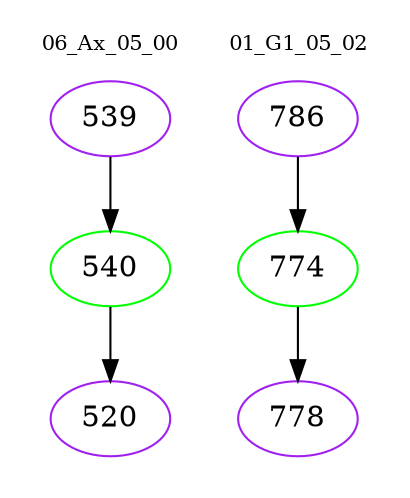 digraph{
subgraph cluster_0 {
color = white
label = "06_Ax_05_00";
fontsize=10;
T0_539 [label="539", color="purple"]
T0_539 -> T0_540 [color="black"]
T0_540 [label="540", color="green"]
T0_540 -> T0_520 [color="black"]
T0_520 [label="520", color="purple"]
}
subgraph cluster_1 {
color = white
label = "01_G1_05_02";
fontsize=10;
T1_786 [label="786", color="purple"]
T1_786 -> T1_774 [color="black"]
T1_774 [label="774", color="green"]
T1_774 -> T1_778 [color="black"]
T1_778 [label="778", color="purple"]
}
}
